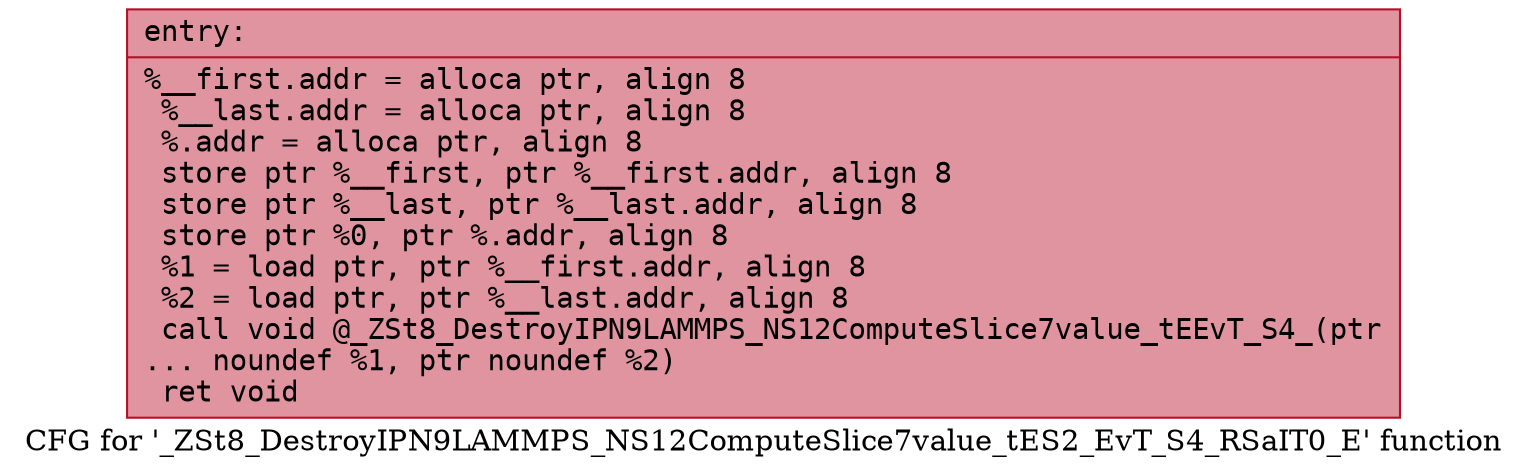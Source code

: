 digraph "CFG for '_ZSt8_DestroyIPN9LAMMPS_NS12ComputeSlice7value_tES2_EvT_S4_RSaIT0_E' function" {
	label="CFG for '_ZSt8_DestroyIPN9LAMMPS_NS12ComputeSlice7value_tES2_EvT_S4_RSaIT0_E' function";

	Node0x55810475d0f0 [shape=record,color="#b70d28ff", style=filled, fillcolor="#b70d2870" fontname="Courier",label="{entry:\l|  %__first.addr = alloca ptr, align 8\l  %__last.addr = alloca ptr, align 8\l  %.addr = alloca ptr, align 8\l  store ptr %__first, ptr %__first.addr, align 8\l  store ptr %__last, ptr %__last.addr, align 8\l  store ptr %0, ptr %.addr, align 8\l  %1 = load ptr, ptr %__first.addr, align 8\l  %2 = load ptr, ptr %__last.addr, align 8\l  call void @_ZSt8_DestroyIPN9LAMMPS_NS12ComputeSlice7value_tEEvT_S4_(ptr\l... noundef %1, ptr noundef %2)\l  ret void\l}"];
}
